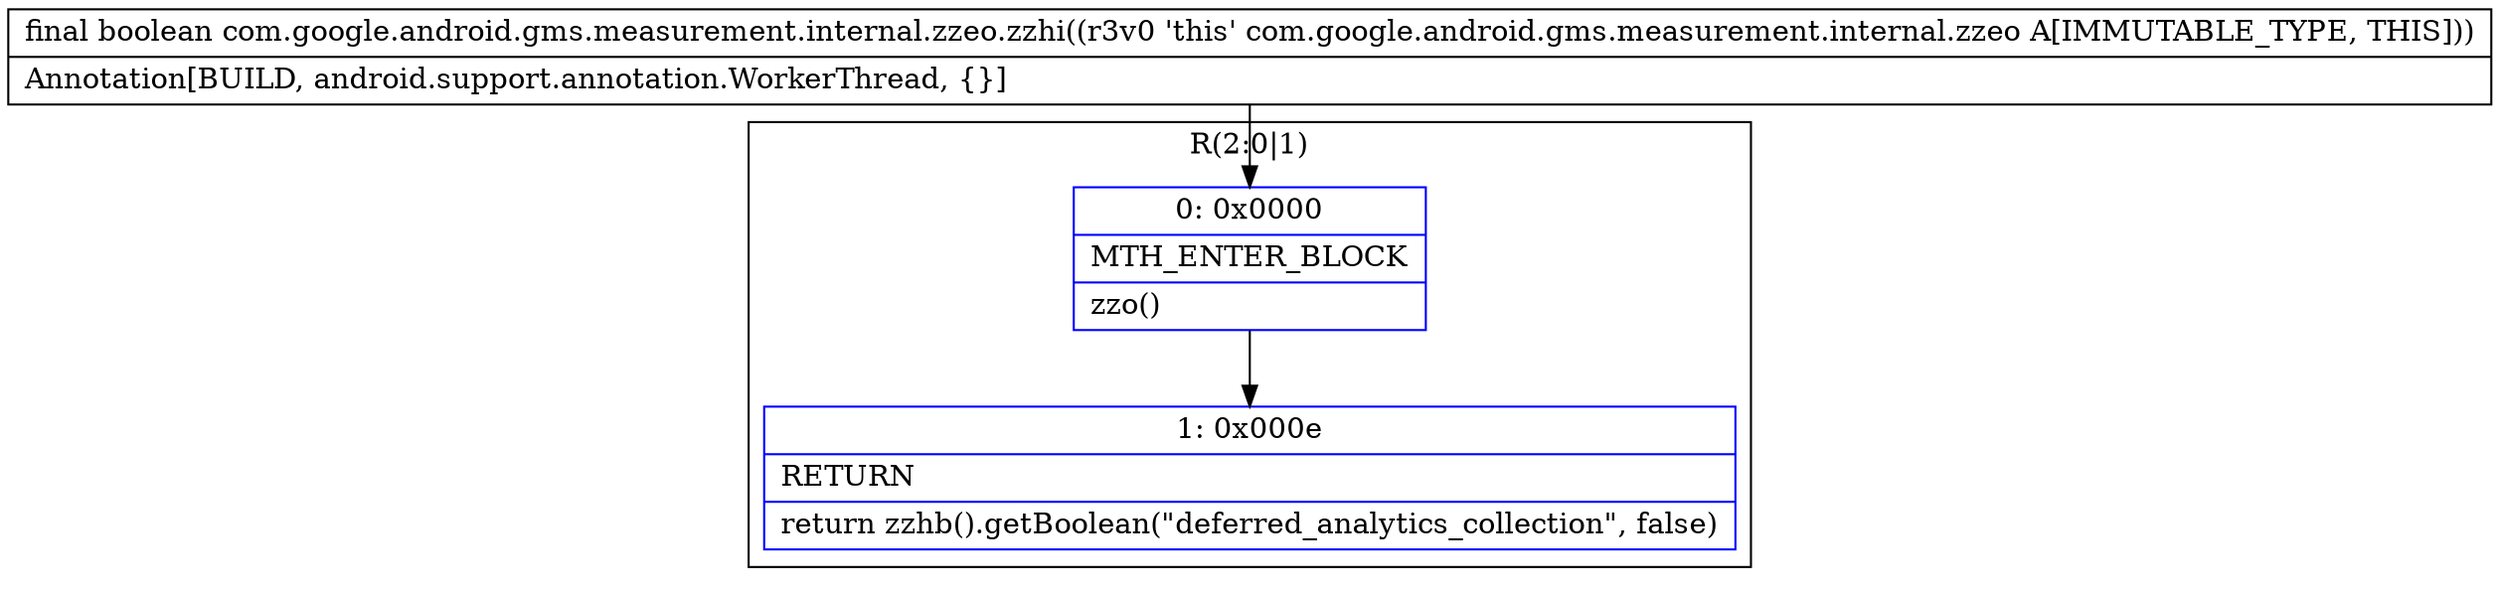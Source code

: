 digraph "CFG forcom.google.android.gms.measurement.internal.zzeo.zzhi()Z" {
subgraph cluster_Region_658995247 {
label = "R(2:0|1)";
node [shape=record,color=blue];
Node_0 [shape=record,label="{0\:\ 0x0000|MTH_ENTER_BLOCK\l|zzo()\l}"];
Node_1 [shape=record,label="{1\:\ 0x000e|RETURN\l|return zzhb().getBoolean(\"deferred_analytics_collection\", false)\l}"];
}
MethodNode[shape=record,label="{final boolean com.google.android.gms.measurement.internal.zzeo.zzhi((r3v0 'this' com.google.android.gms.measurement.internal.zzeo A[IMMUTABLE_TYPE, THIS]))  | Annotation[BUILD, android.support.annotation.WorkerThread, \{\}]\l}"];
MethodNode -> Node_0;
Node_0 -> Node_1;
}


